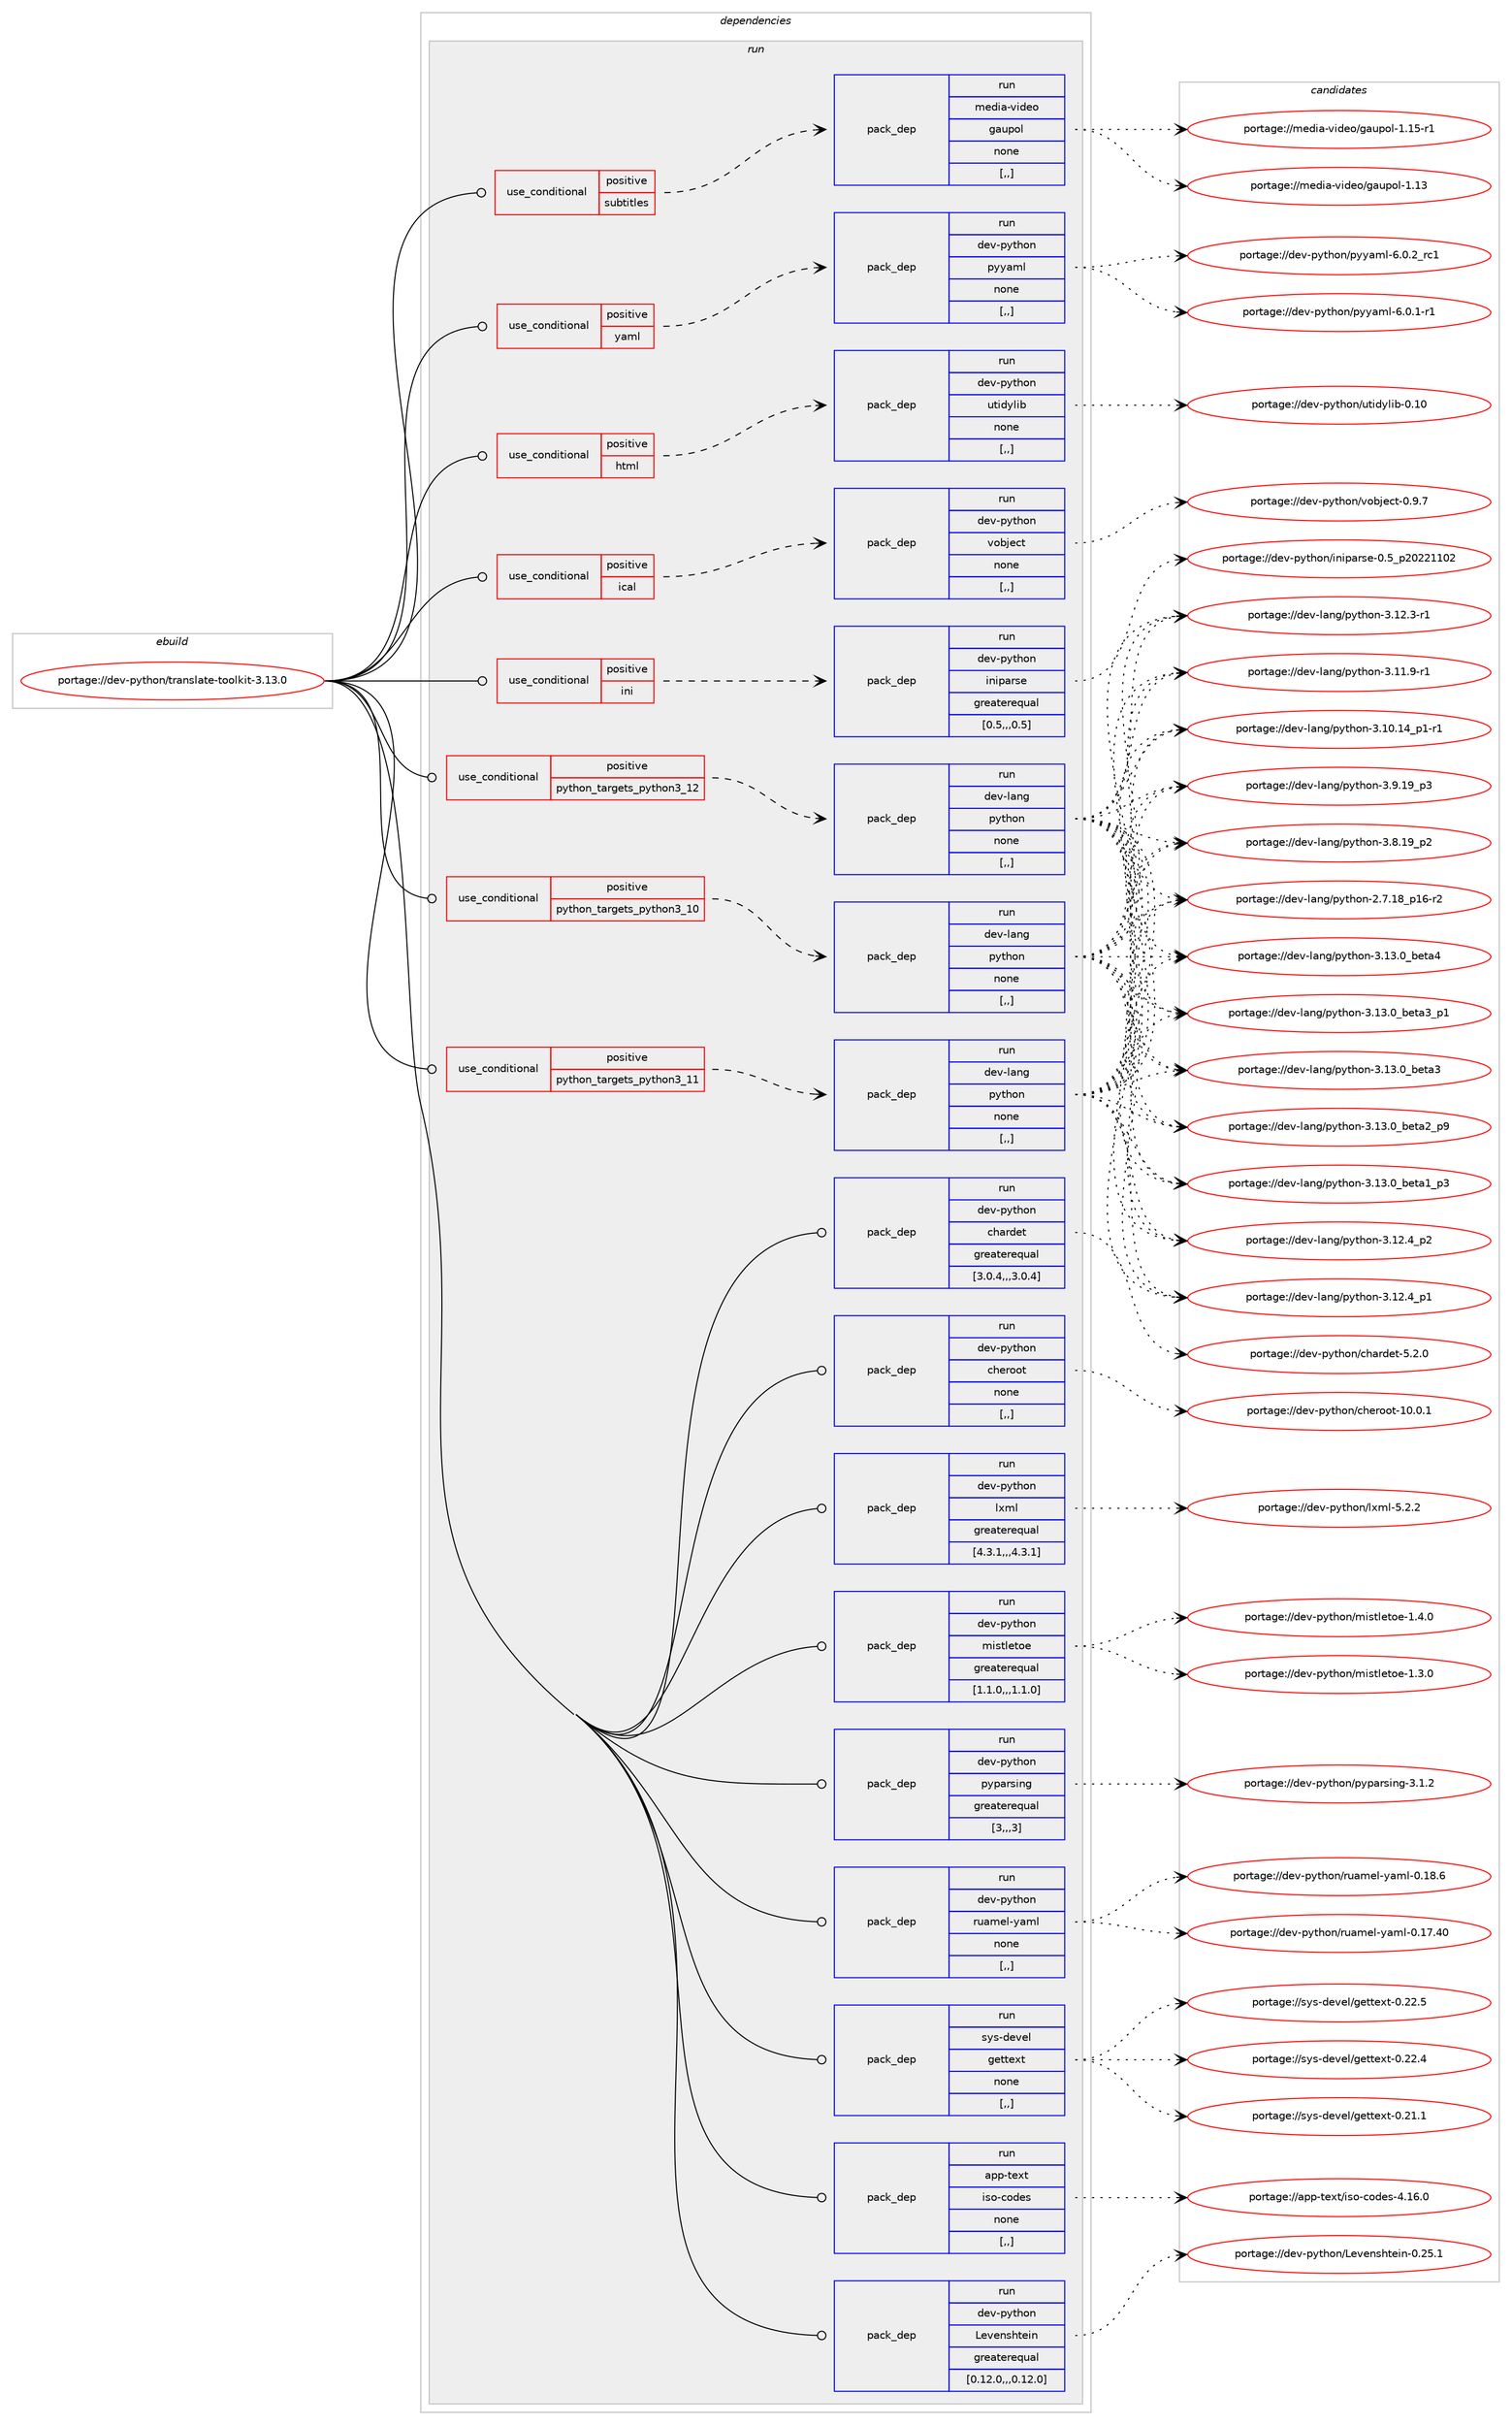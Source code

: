 digraph prolog {

# *************
# Graph options
# *************

newrank=true;
concentrate=true;
compound=true;
graph [rankdir=LR,fontname=Helvetica,fontsize=10,ranksep=1.5];#, ranksep=2.5, nodesep=0.2];
edge  [arrowhead=vee];
node  [fontname=Helvetica,fontsize=10];

# **********
# The ebuild
# **********

subgraph cluster_leftcol {
color=gray;
label=<<i>ebuild</i>>;
id [label="portage://dev-python/translate-toolkit-3.13.0", color=red, width=4, href="../dev-python/translate-toolkit-3.13.0.svg"];
}

# ****************
# The dependencies
# ****************

subgraph cluster_midcol {
color=gray;
label=<<i>dependencies</i>>;
subgraph cluster_compile {
fillcolor="#eeeeee";
style=filled;
label=<<i>compile</i>>;
}
subgraph cluster_compileandrun {
fillcolor="#eeeeee";
style=filled;
label=<<i>compile and run</i>>;
}
subgraph cluster_run {
fillcolor="#eeeeee";
style=filled;
label=<<i>run</i>>;
subgraph cond40723 {
dependency166367 [label=<<TABLE BORDER="0" CELLBORDER="1" CELLSPACING="0" CELLPADDING="4"><TR><TD ROWSPAN="3" CELLPADDING="10">use_conditional</TD></TR><TR><TD>positive</TD></TR><TR><TD>html</TD></TR></TABLE>>, shape=none, color=red];
subgraph pack124370 {
dependency166368 [label=<<TABLE BORDER="0" CELLBORDER="1" CELLSPACING="0" CELLPADDING="4" WIDTH="220"><TR><TD ROWSPAN="6" CELLPADDING="30">pack_dep</TD></TR><TR><TD WIDTH="110">run</TD></TR><TR><TD>dev-python</TD></TR><TR><TD>utidylib</TD></TR><TR><TD>none</TD></TR><TR><TD>[,,]</TD></TR></TABLE>>, shape=none, color=blue];
}
dependency166367:e -> dependency166368:w [weight=20,style="dashed",arrowhead="vee"];
}
id:e -> dependency166367:w [weight=20,style="solid",arrowhead="odot"];
subgraph cond40724 {
dependency166369 [label=<<TABLE BORDER="0" CELLBORDER="1" CELLSPACING="0" CELLPADDING="4"><TR><TD ROWSPAN="3" CELLPADDING="10">use_conditional</TD></TR><TR><TD>positive</TD></TR><TR><TD>ical</TD></TR></TABLE>>, shape=none, color=red];
subgraph pack124371 {
dependency166370 [label=<<TABLE BORDER="0" CELLBORDER="1" CELLSPACING="0" CELLPADDING="4" WIDTH="220"><TR><TD ROWSPAN="6" CELLPADDING="30">pack_dep</TD></TR><TR><TD WIDTH="110">run</TD></TR><TR><TD>dev-python</TD></TR><TR><TD>vobject</TD></TR><TR><TD>none</TD></TR><TR><TD>[,,]</TD></TR></TABLE>>, shape=none, color=blue];
}
dependency166369:e -> dependency166370:w [weight=20,style="dashed",arrowhead="vee"];
}
id:e -> dependency166369:w [weight=20,style="solid",arrowhead="odot"];
subgraph cond40725 {
dependency166371 [label=<<TABLE BORDER="0" CELLBORDER="1" CELLSPACING="0" CELLPADDING="4"><TR><TD ROWSPAN="3" CELLPADDING="10">use_conditional</TD></TR><TR><TD>positive</TD></TR><TR><TD>ini</TD></TR></TABLE>>, shape=none, color=red];
subgraph pack124372 {
dependency166372 [label=<<TABLE BORDER="0" CELLBORDER="1" CELLSPACING="0" CELLPADDING="4" WIDTH="220"><TR><TD ROWSPAN="6" CELLPADDING="30">pack_dep</TD></TR><TR><TD WIDTH="110">run</TD></TR><TR><TD>dev-python</TD></TR><TR><TD>iniparse</TD></TR><TR><TD>greaterequal</TD></TR><TR><TD>[0.5,,,0.5]</TD></TR></TABLE>>, shape=none, color=blue];
}
dependency166371:e -> dependency166372:w [weight=20,style="dashed",arrowhead="vee"];
}
id:e -> dependency166371:w [weight=20,style="solid",arrowhead="odot"];
subgraph cond40726 {
dependency166373 [label=<<TABLE BORDER="0" CELLBORDER="1" CELLSPACING="0" CELLPADDING="4"><TR><TD ROWSPAN="3" CELLPADDING="10">use_conditional</TD></TR><TR><TD>positive</TD></TR><TR><TD>python_targets_python3_10</TD></TR></TABLE>>, shape=none, color=red];
subgraph pack124373 {
dependency166374 [label=<<TABLE BORDER="0" CELLBORDER="1" CELLSPACING="0" CELLPADDING="4" WIDTH="220"><TR><TD ROWSPAN="6" CELLPADDING="30">pack_dep</TD></TR><TR><TD WIDTH="110">run</TD></TR><TR><TD>dev-lang</TD></TR><TR><TD>python</TD></TR><TR><TD>none</TD></TR><TR><TD>[,,]</TD></TR></TABLE>>, shape=none, color=blue];
}
dependency166373:e -> dependency166374:w [weight=20,style="dashed",arrowhead="vee"];
}
id:e -> dependency166373:w [weight=20,style="solid",arrowhead="odot"];
subgraph cond40727 {
dependency166375 [label=<<TABLE BORDER="0" CELLBORDER="1" CELLSPACING="0" CELLPADDING="4"><TR><TD ROWSPAN="3" CELLPADDING="10">use_conditional</TD></TR><TR><TD>positive</TD></TR><TR><TD>python_targets_python3_11</TD></TR></TABLE>>, shape=none, color=red];
subgraph pack124374 {
dependency166376 [label=<<TABLE BORDER="0" CELLBORDER="1" CELLSPACING="0" CELLPADDING="4" WIDTH="220"><TR><TD ROWSPAN="6" CELLPADDING="30">pack_dep</TD></TR><TR><TD WIDTH="110">run</TD></TR><TR><TD>dev-lang</TD></TR><TR><TD>python</TD></TR><TR><TD>none</TD></TR><TR><TD>[,,]</TD></TR></TABLE>>, shape=none, color=blue];
}
dependency166375:e -> dependency166376:w [weight=20,style="dashed",arrowhead="vee"];
}
id:e -> dependency166375:w [weight=20,style="solid",arrowhead="odot"];
subgraph cond40728 {
dependency166377 [label=<<TABLE BORDER="0" CELLBORDER="1" CELLSPACING="0" CELLPADDING="4"><TR><TD ROWSPAN="3" CELLPADDING="10">use_conditional</TD></TR><TR><TD>positive</TD></TR><TR><TD>python_targets_python3_12</TD></TR></TABLE>>, shape=none, color=red];
subgraph pack124375 {
dependency166378 [label=<<TABLE BORDER="0" CELLBORDER="1" CELLSPACING="0" CELLPADDING="4" WIDTH="220"><TR><TD ROWSPAN="6" CELLPADDING="30">pack_dep</TD></TR><TR><TD WIDTH="110">run</TD></TR><TR><TD>dev-lang</TD></TR><TR><TD>python</TD></TR><TR><TD>none</TD></TR><TR><TD>[,,]</TD></TR></TABLE>>, shape=none, color=blue];
}
dependency166377:e -> dependency166378:w [weight=20,style="dashed",arrowhead="vee"];
}
id:e -> dependency166377:w [weight=20,style="solid",arrowhead="odot"];
subgraph cond40729 {
dependency166379 [label=<<TABLE BORDER="0" CELLBORDER="1" CELLSPACING="0" CELLPADDING="4"><TR><TD ROWSPAN="3" CELLPADDING="10">use_conditional</TD></TR><TR><TD>positive</TD></TR><TR><TD>subtitles</TD></TR></TABLE>>, shape=none, color=red];
subgraph pack124376 {
dependency166380 [label=<<TABLE BORDER="0" CELLBORDER="1" CELLSPACING="0" CELLPADDING="4" WIDTH="220"><TR><TD ROWSPAN="6" CELLPADDING="30">pack_dep</TD></TR><TR><TD WIDTH="110">run</TD></TR><TR><TD>media-video</TD></TR><TR><TD>gaupol</TD></TR><TR><TD>none</TD></TR><TR><TD>[,,]</TD></TR></TABLE>>, shape=none, color=blue];
}
dependency166379:e -> dependency166380:w [weight=20,style="dashed",arrowhead="vee"];
}
id:e -> dependency166379:w [weight=20,style="solid",arrowhead="odot"];
subgraph cond40730 {
dependency166381 [label=<<TABLE BORDER="0" CELLBORDER="1" CELLSPACING="0" CELLPADDING="4"><TR><TD ROWSPAN="3" CELLPADDING="10">use_conditional</TD></TR><TR><TD>positive</TD></TR><TR><TD>yaml</TD></TR></TABLE>>, shape=none, color=red];
subgraph pack124377 {
dependency166382 [label=<<TABLE BORDER="0" CELLBORDER="1" CELLSPACING="0" CELLPADDING="4" WIDTH="220"><TR><TD ROWSPAN="6" CELLPADDING="30">pack_dep</TD></TR><TR><TD WIDTH="110">run</TD></TR><TR><TD>dev-python</TD></TR><TR><TD>pyyaml</TD></TR><TR><TD>none</TD></TR><TR><TD>[,,]</TD></TR></TABLE>>, shape=none, color=blue];
}
dependency166381:e -> dependency166382:w [weight=20,style="dashed",arrowhead="vee"];
}
id:e -> dependency166381:w [weight=20,style="solid",arrowhead="odot"];
subgraph pack124378 {
dependency166383 [label=<<TABLE BORDER="0" CELLBORDER="1" CELLSPACING="0" CELLPADDING="4" WIDTH="220"><TR><TD ROWSPAN="6" CELLPADDING="30">pack_dep</TD></TR><TR><TD WIDTH="110">run</TD></TR><TR><TD>app-text</TD></TR><TR><TD>iso-codes</TD></TR><TR><TD>none</TD></TR><TR><TD>[,,]</TD></TR></TABLE>>, shape=none, color=blue];
}
id:e -> dependency166383:w [weight=20,style="solid",arrowhead="odot"];
subgraph pack124379 {
dependency166384 [label=<<TABLE BORDER="0" CELLBORDER="1" CELLSPACING="0" CELLPADDING="4" WIDTH="220"><TR><TD ROWSPAN="6" CELLPADDING="30">pack_dep</TD></TR><TR><TD WIDTH="110">run</TD></TR><TR><TD>dev-python</TD></TR><TR><TD>Levenshtein</TD></TR><TR><TD>greaterequal</TD></TR><TR><TD>[0.12.0,,,0.12.0]</TD></TR></TABLE>>, shape=none, color=blue];
}
id:e -> dependency166384:w [weight=20,style="solid",arrowhead="odot"];
subgraph pack124380 {
dependency166385 [label=<<TABLE BORDER="0" CELLBORDER="1" CELLSPACING="0" CELLPADDING="4" WIDTH="220"><TR><TD ROWSPAN="6" CELLPADDING="30">pack_dep</TD></TR><TR><TD WIDTH="110">run</TD></TR><TR><TD>dev-python</TD></TR><TR><TD>chardet</TD></TR><TR><TD>greaterequal</TD></TR><TR><TD>[3.0.4,,,3.0.4]</TD></TR></TABLE>>, shape=none, color=blue];
}
id:e -> dependency166385:w [weight=20,style="solid",arrowhead="odot"];
subgraph pack124381 {
dependency166386 [label=<<TABLE BORDER="0" CELLBORDER="1" CELLSPACING="0" CELLPADDING="4" WIDTH="220"><TR><TD ROWSPAN="6" CELLPADDING="30">pack_dep</TD></TR><TR><TD WIDTH="110">run</TD></TR><TR><TD>dev-python</TD></TR><TR><TD>cheroot</TD></TR><TR><TD>none</TD></TR><TR><TD>[,,]</TD></TR></TABLE>>, shape=none, color=blue];
}
id:e -> dependency166386:w [weight=20,style="solid",arrowhead="odot"];
subgraph pack124382 {
dependency166387 [label=<<TABLE BORDER="0" CELLBORDER="1" CELLSPACING="0" CELLPADDING="4" WIDTH="220"><TR><TD ROWSPAN="6" CELLPADDING="30">pack_dep</TD></TR><TR><TD WIDTH="110">run</TD></TR><TR><TD>dev-python</TD></TR><TR><TD>lxml</TD></TR><TR><TD>greaterequal</TD></TR><TR><TD>[4.3.1,,,4.3.1]</TD></TR></TABLE>>, shape=none, color=blue];
}
id:e -> dependency166387:w [weight=20,style="solid",arrowhead="odot"];
subgraph pack124383 {
dependency166388 [label=<<TABLE BORDER="0" CELLBORDER="1" CELLSPACING="0" CELLPADDING="4" WIDTH="220"><TR><TD ROWSPAN="6" CELLPADDING="30">pack_dep</TD></TR><TR><TD WIDTH="110">run</TD></TR><TR><TD>dev-python</TD></TR><TR><TD>mistletoe</TD></TR><TR><TD>greaterequal</TD></TR><TR><TD>[1.1.0,,,1.1.0]</TD></TR></TABLE>>, shape=none, color=blue];
}
id:e -> dependency166388:w [weight=20,style="solid",arrowhead="odot"];
subgraph pack124384 {
dependency166389 [label=<<TABLE BORDER="0" CELLBORDER="1" CELLSPACING="0" CELLPADDING="4" WIDTH="220"><TR><TD ROWSPAN="6" CELLPADDING="30">pack_dep</TD></TR><TR><TD WIDTH="110">run</TD></TR><TR><TD>dev-python</TD></TR><TR><TD>pyparsing</TD></TR><TR><TD>greaterequal</TD></TR><TR><TD>[3,,,3]</TD></TR></TABLE>>, shape=none, color=blue];
}
id:e -> dependency166389:w [weight=20,style="solid",arrowhead="odot"];
subgraph pack124385 {
dependency166390 [label=<<TABLE BORDER="0" CELLBORDER="1" CELLSPACING="0" CELLPADDING="4" WIDTH="220"><TR><TD ROWSPAN="6" CELLPADDING="30">pack_dep</TD></TR><TR><TD WIDTH="110">run</TD></TR><TR><TD>dev-python</TD></TR><TR><TD>ruamel-yaml</TD></TR><TR><TD>none</TD></TR><TR><TD>[,,]</TD></TR></TABLE>>, shape=none, color=blue];
}
id:e -> dependency166390:w [weight=20,style="solid",arrowhead="odot"];
subgraph pack124386 {
dependency166391 [label=<<TABLE BORDER="0" CELLBORDER="1" CELLSPACING="0" CELLPADDING="4" WIDTH="220"><TR><TD ROWSPAN="6" CELLPADDING="30">pack_dep</TD></TR><TR><TD WIDTH="110">run</TD></TR><TR><TD>sys-devel</TD></TR><TR><TD>gettext</TD></TR><TR><TD>none</TD></TR><TR><TD>[,,]</TD></TR></TABLE>>, shape=none, color=blue];
}
id:e -> dependency166391:w [weight=20,style="solid",arrowhead="odot"];
}
}

# **************
# The candidates
# **************

subgraph cluster_choices {
rank=same;
color=gray;
label=<<i>candidates</i>>;

subgraph choice124370 {
color=black;
nodesep=1;
choice1001011184511212111610411111047117116105100121108105984548464948 [label="portage://dev-python/utidylib-0.10", color=red, width=4,href="../dev-python/utidylib-0.10.svg"];
dependency166368:e -> choice1001011184511212111610411111047117116105100121108105984548464948:w [style=dotted,weight="100"];
}
subgraph choice124371 {
color=black;
nodesep=1;
choice10010111845112121116104111110471181119810610199116454846574655 [label="portage://dev-python/vobject-0.9.7", color=red, width=4,href="../dev-python/vobject-0.9.7.svg"];
dependency166370:e -> choice10010111845112121116104111110471181119810610199116454846574655:w [style=dotted,weight="100"];
}
subgraph choice124372 {
color=black;
nodesep=1;
choice10010111845112121116104111110471051101051129711411510145484653951125048505049494850 [label="portage://dev-python/iniparse-0.5_p20221102", color=red, width=4,href="../dev-python/iniparse-0.5_p20221102.svg"];
dependency166372:e -> choice10010111845112121116104111110471051101051129711411510145484653951125048505049494850:w [style=dotted,weight="100"];
}
subgraph choice124373 {
color=black;
nodesep=1;
choice1001011184510897110103471121211161041111104551464951464895981011169752 [label="portage://dev-lang/python-3.13.0_beta4", color=red, width=4,href="../dev-lang/python-3.13.0_beta4.svg"];
choice10010111845108971101034711212111610411111045514649514648959810111697519511249 [label="portage://dev-lang/python-3.13.0_beta3_p1", color=red, width=4,href="../dev-lang/python-3.13.0_beta3_p1.svg"];
choice1001011184510897110103471121211161041111104551464951464895981011169751 [label="portage://dev-lang/python-3.13.0_beta3", color=red, width=4,href="../dev-lang/python-3.13.0_beta3.svg"];
choice10010111845108971101034711212111610411111045514649514648959810111697509511257 [label="portage://dev-lang/python-3.13.0_beta2_p9", color=red, width=4,href="../dev-lang/python-3.13.0_beta2_p9.svg"];
choice10010111845108971101034711212111610411111045514649514648959810111697499511251 [label="portage://dev-lang/python-3.13.0_beta1_p3", color=red, width=4,href="../dev-lang/python-3.13.0_beta1_p3.svg"];
choice100101118451089711010347112121116104111110455146495046529511250 [label="portage://dev-lang/python-3.12.4_p2", color=red, width=4,href="../dev-lang/python-3.12.4_p2.svg"];
choice100101118451089711010347112121116104111110455146495046529511249 [label="portage://dev-lang/python-3.12.4_p1", color=red, width=4,href="../dev-lang/python-3.12.4_p1.svg"];
choice100101118451089711010347112121116104111110455146495046514511449 [label="portage://dev-lang/python-3.12.3-r1", color=red, width=4,href="../dev-lang/python-3.12.3-r1.svg"];
choice100101118451089711010347112121116104111110455146494946574511449 [label="portage://dev-lang/python-3.11.9-r1", color=red, width=4,href="../dev-lang/python-3.11.9-r1.svg"];
choice100101118451089711010347112121116104111110455146494846495295112494511449 [label="portage://dev-lang/python-3.10.14_p1-r1", color=red, width=4,href="../dev-lang/python-3.10.14_p1-r1.svg"];
choice100101118451089711010347112121116104111110455146574649579511251 [label="portage://dev-lang/python-3.9.19_p3", color=red, width=4,href="../dev-lang/python-3.9.19_p3.svg"];
choice100101118451089711010347112121116104111110455146564649579511250 [label="portage://dev-lang/python-3.8.19_p2", color=red, width=4,href="../dev-lang/python-3.8.19_p2.svg"];
choice100101118451089711010347112121116104111110455046554649569511249544511450 [label="portage://dev-lang/python-2.7.18_p16-r2", color=red, width=4,href="../dev-lang/python-2.7.18_p16-r2.svg"];
dependency166374:e -> choice1001011184510897110103471121211161041111104551464951464895981011169752:w [style=dotted,weight="100"];
dependency166374:e -> choice10010111845108971101034711212111610411111045514649514648959810111697519511249:w [style=dotted,weight="100"];
dependency166374:e -> choice1001011184510897110103471121211161041111104551464951464895981011169751:w [style=dotted,weight="100"];
dependency166374:e -> choice10010111845108971101034711212111610411111045514649514648959810111697509511257:w [style=dotted,weight="100"];
dependency166374:e -> choice10010111845108971101034711212111610411111045514649514648959810111697499511251:w [style=dotted,weight="100"];
dependency166374:e -> choice100101118451089711010347112121116104111110455146495046529511250:w [style=dotted,weight="100"];
dependency166374:e -> choice100101118451089711010347112121116104111110455146495046529511249:w [style=dotted,weight="100"];
dependency166374:e -> choice100101118451089711010347112121116104111110455146495046514511449:w [style=dotted,weight="100"];
dependency166374:e -> choice100101118451089711010347112121116104111110455146494946574511449:w [style=dotted,weight="100"];
dependency166374:e -> choice100101118451089711010347112121116104111110455146494846495295112494511449:w [style=dotted,weight="100"];
dependency166374:e -> choice100101118451089711010347112121116104111110455146574649579511251:w [style=dotted,weight="100"];
dependency166374:e -> choice100101118451089711010347112121116104111110455146564649579511250:w [style=dotted,weight="100"];
dependency166374:e -> choice100101118451089711010347112121116104111110455046554649569511249544511450:w [style=dotted,weight="100"];
}
subgraph choice124374 {
color=black;
nodesep=1;
choice1001011184510897110103471121211161041111104551464951464895981011169752 [label="portage://dev-lang/python-3.13.0_beta4", color=red, width=4,href="../dev-lang/python-3.13.0_beta4.svg"];
choice10010111845108971101034711212111610411111045514649514648959810111697519511249 [label="portage://dev-lang/python-3.13.0_beta3_p1", color=red, width=4,href="../dev-lang/python-3.13.0_beta3_p1.svg"];
choice1001011184510897110103471121211161041111104551464951464895981011169751 [label="portage://dev-lang/python-3.13.0_beta3", color=red, width=4,href="../dev-lang/python-3.13.0_beta3.svg"];
choice10010111845108971101034711212111610411111045514649514648959810111697509511257 [label="portage://dev-lang/python-3.13.0_beta2_p9", color=red, width=4,href="../dev-lang/python-3.13.0_beta2_p9.svg"];
choice10010111845108971101034711212111610411111045514649514648959810111697499511251 [label="portage://dev-lang/python-3.13.0_beta1_p3", color=red, width=4,href="../dev-lang/python-3.13.0_beta1_p3.svg"];
choice100101118451089711010347112121116104111110455146495046529511250 [label="portage://dev-lang/python-3.12.4_p2", color=red, width=4,href="../dev-lang/python-3.12.4_p2.svg"];
choice100101118451089711010347112121116104111110455146495046529511249 [label="portage://dev-lang/python-3.12.4_p1", color=red, width=4,href="../dev-lang/python-3.12.4_p1.svg"];
choice100101118451089711010347112121116104111110455146495046514511449 [label="portage://dev-lang/python-3.12.3-r1", color=red, width=4,href="../dev-lang/python-3.12.3-r1.svg"];
choice100101118451089711010347112121116104111110455146494946574511449 [label="portage://dev-lang/python-3.11.9-r1", color=red, width=4,href="../dev-lang/python-3.11.9-r1.svg"];
choice100101118451089711010347112121116104111110455146494846495295112494511449 [label="portage://dev-lang/python-3.10.14_p1-r1", color=red, width=4,href="../dev-lang/python-3.10.14_p1-r1.svg"];
choice100101118451089711010347112121116104111110455146574649579511251 [label="portage://dev-lang/python-3.9.19_p3", color=red, width=4,href="../dev-lang/python-3.9.19_p3.svg"];
choice100101118451089711010347112121116104111110455146564649579511250 [label="portage://dev-lang/python-3.8.19_p2", color=red, width=4,href="../dev-lang/python-3.8.19_p2.svg"];
choice100101118451089711010347112121116104111110455046554649569511249544511450 [label="portage://dev-lang/python-2.7.18_p16-r2", color=red, width=4,href="../dev-lang/python-2.7.18_p16-r2.svg"];
dependency166376:e -> choice1001011184510897110103471121211161041111104551464951464895981011169752:w [style=dotted,weight="100"];
dependency166376:e -> choice10010111845108971101034711212111610411111045514649514648959810111697519511249:w [style=dotted,weight="100"];
dependency166376:e -> choice1001011184510897110103471121211161041111104551464951464895981011169751:w [style=dotted,weight="100"];
dependency166376:e -> choice10010111845108971101034711212111610411111045514649514648959810111697509511257:w [style=dotted,weight="100"];
dependency166376:e -> choice10010111845108971101034711212111610411111045514649514648959810111697499511251:w [style=dotted,weight="100"];
dependency166376:e -> choice100101118451089711010347112121116104111110455146495046529511250:w [style=dotted,weight="100"];
dependency166376:e -> choice100101118451089711010347112121116104111110455146495046529511249:w [style=dotted,weight="100"];
dependency166376:e -> choice100101118451089711010347112121116104111110455146495046514511449:w [style=dotted,weight="100"];
dependency166376:e -> choice100101118451089711010347112121116104111110455146494946574511449:w [style=dotted,weight="100"];
dependency166376:e -> choice100101118451089711010347112121116104111110455146494846495295112494511449:w [style=dotted,weight="100"];
dependency166376:e -> choice100101118451089711010347112121116104111110455146574649579511251:w [style=dotted,weight="100"];
dependency166376:e -> choice100101118451089711010347112121116104111110455146564649579511250:w [style=dotted,weight="100"];
dependency166376:e -> choice100101118451089711010347112121116104111110455046554649569511249544511450:w [style=dotted,weight="100"];
}
subgraph choice124375 {
color=black;
nodesep=1;
choice1001011184510897110103471121211161041111104551464951464895981011169752 [label="portage://dev-lang/python-3.13.0_beta4", color=red, width=4,href="../dev-lang/python-3.13.0_beta4.svg"];
choice10010111845108971101034711212111610411111045514649514648959810111697519511249 [label="portage://dev-lang/python-3.13.0_beta3_p1", color=red, width=4,href="../dev-lang/python-3.13.0_beta3_p1.svg"];
choice1001011184510897110103471121211161041111104551464951464895981011169751 [label="portage://dev-lang/python-3.13.0_beta3", color=red, width=4,href="../dev-lang/python-3.13.0_beta3.svg"];
choice10010111845108971101034711212111610411111045514649514648959810111697509511257 [label="portage://dev-lang/python-3.13.0_beta2_p9", color=red, width=4,href="../dev-lang/python-3.13.0_beta2_p9.svg"];
choice10010111845108971101034711212111610411111045514649514648959810111697499511251 [label="portage://dev-lang/python-3.13.0_beta1_p3", color=red, width=4,href="../dev-lang/python-3.13.0_beta1_p3.svg"];
choice100101118451089711010347112121116104111110455146495046529511250 [label="portage://dev-lang/python-3.12.4_p2", color=red, width=4,href="../dev-lang/python-3.12.4_p2.svg"];
choice100101118451089711010347112121116104111110455146495046529511249 [label="portage://dev-lang/python-3.12.4_p1", color=red, width=4,href="../dev-lang/python-3.12.4_p1.svg"];
choice100101118451089711010347112121116104111110455146495046514511449 [label="portage://dev-lang/python-3.12.3-r1", color=red, width=4,href="../dev-lang/python-3.12.3-r1.svg"];
choice100101118451089711010347112121116104111110455146494946574511449 [label="portage://dev-lang/python-3.11.9-r1", color=red, width=4,href="../dev-lang/python-3.11.9-r1.svg"];
choice100101118451089711010347112121116104111110455146494846495295112494511449 [label="portage://dev-lang/python-3.10.14_p1-r1", color=red, width=4,href="../dev-lang/python-3.10.14_p1-r1.svg"];
choice100101118451089711010347112121116104111110455146574649579511251 [label="portage://dev-lang/python-3.9.19_p3", color=red, width=4,href="../dev-lang/python-3.9.19_p3.svg"];
choice100101118451089711010347112121116104111110455146564649579511250 [label="portage://dev-lang/python-3.8.19_p2", color=red, width=4,href="../dev-lang/python-3.8.19_p2.svg"];
choice100101118451089711010347112121116104111110455046554649569511249544511450 [label="portage://dev-lang/python-2.7.18_p16-r2", color=red, width=4,href="../dev-lang/python-2.7.18_p16-r2.svg"];
dependency166378:e -> choice1001011184510897110103471121211161041111104551464951464895981011169752:w [style=dotted,weight="100"];
dependency166378:e -> choice10010111845108971101034711212111610411111045514649514648959810111697519511249:w [style=dotted,weight="100"];
dependency166378:e -> choice1001011184510897110103471121211161041111104551464951464895981011169751:w [style=dotted,weight="100"];
dependency166378:e -> choice10010111845108971101034711212111610411111045514649514648959810111697509511257:w [style=dotted,weight="100"];
dependency166378:e -> choice10010111845108971101034711212111610411111045514649514648959810111697499511251:w [style=dotted,weight="100"];
dependency166378:e -> choice100101118451089711010347112121116104111110455146495046529511250:w [style=dotted,weight="100"];
dependency166378:e -> choice100101118451089711010347112121116104111110455146495046529511249:w [style=dotted,weight="100"];
dependency166378:e -> choice100101118451089711010347112121116104111110455146495046514511449:w [style=dotted,weight="100"];
dependency166378:e -> choice100101118451089711010347112121116104111110455146494946574511449:w [style=dotted,weight="100"];
dependency166378:e -> choice100101118451089711010347112121116104111110455146494846495295112494511449:w [style=dotted,weight="100"];
dependency166378:e -> choice100101118451089711010347112121116104111110455146574649579511251:w [style=dotted,weight="100"];
dependency166378:e -> choice100101118451089711010347112121116104111110455146564649579511250:w [style=dotted,weight="100"];
dependency166378:e -> choice100101118451089711010347112121116104111110455046554649569511249544511450:w [style=dotted,weight="100"];
}
subgraph choice124376 {
color=black;
nodesep=1;
choice1091011001059745118105100101111471039711711211110845494649534511449 [label="portage://media-video/gaupol-1.15-r1", color=red, width=4,href="../media-video/gaupol-1.15-r1.svg"];
choice109101100105974511810510010111147103971171121111084549464951 [label="portage://media-video/gaupol-1.13", color=red, width=4,href="../media-video/gaupol-1.13.svg"];
dependency166380:e -> choice1091011001059745118105100101111471039711711211110845494649534511449:w [style=dotted,weight="100"];
dependency166380:e -> choice109101100105974511810510010111147103971171121111084549464951:w [style=dotted,weight="100"];
}
subgraph choice124377 {
color=black;
nodesep=1;
choice100101118451121211161041111104711212112197109108455446484650951149949 [label="portage://dev-python/pyyaml-6.0.2_rc1", color=red, width=4,href="../dev-python/pyyaml-6.0.2_rc1.svg"];
choice1001011184511212111610411111047112121121971091084554464846494511449 [label="portage://dev-python/pyyaml-6.0.1-r1", color=red, width=4,href="../dev-python/pyyaml-6.0.1-r1.svg"];
dependency166382:e -> choice100101118451121211161041111104711212112197109108455446484650951149949:w [style=dotted,weight="100"];
dependency166382:e -> choice1001011184511212111610411111047112121121971091084554464846494511449:w [style=dotted,weight="100"];
}
subgraph choice124378 {
color=black;
nodesep=1;
choice971121124511610112011647105115111459911110010111545524649544648 [label="portage://app-text/iso-codes-4.16.0", color=red, width=4,href="../app-text/iso-codes-4.16.0.svg"];
dependency166383:e -> choice971121124511610112011647105115111459911110010111545524649544648:w [style=dotted,weight="100"];
}
subgraph choice124379 {
color=black;
nodesep=1;
choice10010111845112121116104111110477610111810111011510411610110511045484650534649 [label="portage://dev-python/Levenshtein-0.25.1", color=red, width=4,href="../dev-python/Levenshtein-0.25.1.svg"];
dependency166384:e -> choice10010111845112121116104111110477610111810111011510411610110511045484650534649:w [style=dotted,weight="100"];
}
subgraph choice124380 {
color=black;
nodesep=1;
choice10010111845112121116104111110479910497114100101116455346504648 [label="portage://dev-python/chardet-5.2.0", color=red, width=4,href="../dev-python/chardet-5.2.0.svg"];
dependency166385:e -> choice10010111845112121116104111110479910497114100101116455346504648:w [style=dotted,weight="100"];
}
subgraph choice124381 {
color=black;
nodesep=1;
choice10010111845112121116104111110479910410111411111111645494846484649 [label="portage://dev-python/cheroot-10.0.1", color=red, width=4,href="../dev-python/cheroot-10.0.1.svg"];
dependency166386:e -> choice10010111845112121116104111110479910410111411111111645494846484649:w [style=dotted,weight="100"];
}
subgraph choice124382 {
color=black;
nodesep=1;
choice1001011184511212111610411111047108120109108455346504650 [label="portage://dev-python/lxml-5.2.2", color=red, width=4,href="../dev-python/lxml-5.2.2.svg"];
dependency166387:e -> choice1001011184511212111610411111047108120109108455346504650:w [style=dotted,weight="100"];
}
subgraph choice124383 {
color=black;
nodesep=1;
choice1001011184511212111610411111047109105115116108101116111101454946524648 [label="portage://dev-python/mistletoe-1.4.0", color=red, width=4,href="../dev-python/mistletoe-1.4.0.svg"];
choice1001011184511212111610411111047109105115116108101116111101454946514648 [label="portage://dev-python/mistletoe-1.3.0", color=red, width=4,href="../dev-python/mistletoe-1.3.0.svg"];
dependency166388:e -> choice1001011184511212111610411111047109105115116108101116111101454946524648:w [style=dotted,weight="100"];
dependency166388:e -> choice1001011184511212111610411111047109105115116108101116111101454946514648:w [style=dotted,weight="100"];
}
subgraph choice124384 {
color=black;
nodesep=1;
choice100101118451121211161041111104711212111297114115105110103455146494650 [label="portage://dev-python/pyparsing-3.1.2", color=red, width=4,href="../dev-python/pyparsing-3.1.2.svg"];
dependency166389:e -> choice100101118451121211161041111104711212111297114115105110103455146494650:w [style=dotted,weight="100"];
}
subgraph choice124385 {
color=black;
nodesep=1;
choice100101118451121211161041111104711411797109101108451219710910845484649564654 [label="portage://dev-python/ruamel-yaml-0.18.6", color=red, width=4,href="../dev-python/ruamel-yaml-0.18.6.svg"];
choice10010111845112121116104111110471141179710910110845121971091084548464955465248 [label="portage://dev-python/ruamel-yaml-0.17.40", color=red, width=4,href="../dev-python/ruamel-yaml-0.17.40.svg"];
dependency166390:e -> choice100101118451121211161041111104711411797109101108451219710910845484649564654:w [style=dotted,weight="100"];
dependency166390:e -> choice10010111845112121116104111110471141179710910110845121971091084548464955465248:w [style=dotted,weight="100"];
}
subgraph choice124386 {
color=black;
nodesep=1;
choice115121115451001011181011084710310111611610112011645484650504653 [label="portage://sys-devel/gettext-0.22.5", color=red, width=4,href="../sys-devel/gettext-0.22.5.svg"];
choice115121115451001011181011084710310111611610112011645484650504652 [label="portage://sys-devel/gettext-0.22.4", color=red, width=4,href="../sys-devel/gettext-0.22.4.svg"];
choice115121115451001011181011084710310111611610112011645484650494649 [label="portage://sys-devel/gettext-0.21.1", color=red, width=4,href="../sys-devel/gettext-0.21.1.svg"];
dependency166391:e -> choice115121115451001011181011084710310111611610112011645484650504653:w [style=dotted,weight="100"];
dependency166391:e -> choice115121115451001011181011084710310111611610112011645484650504652:w [style=dotted,weight="100"];
dependency166391:e -> choice115121115451001011181011084710310111611610112011645484650494649:w [style=dotted,weight="100"];
}
}

}
